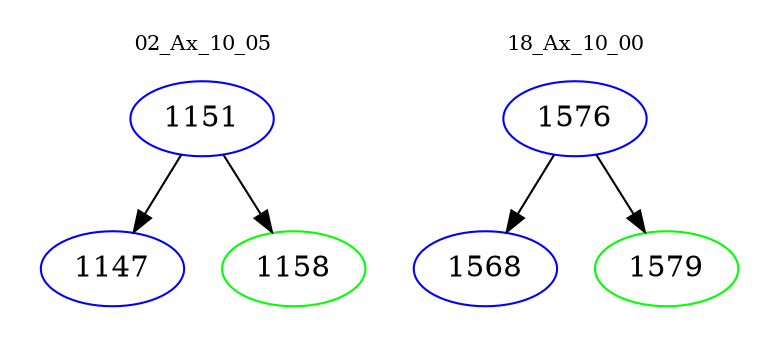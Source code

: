 digraph{
subgraph cluster_0 {
color = white
label = "02_Ax_10_05";
fontsize=10;
T0_1151 [label="1151", color="blue"]
T0_1151 -> T0_1147 [color="black"]
T0_1147 [label="1147", color="blue"]
T0_1151 -> T0_1158 [color="black"]
T0_1158 [label="1158", color="green"]
}
subgraph cluster_1 {
color = white
label = "18_Ax_10_00";
fontsize=10;
T1_1576 [label="1576", color="blue"]
T1_1576 -> T1_1568 [color="black"]
T1_1568 [label="1568", color="blue"]
T1_1576 -> T1_1579 [color="black"]
T1_1579 [label="1579", color="green"]
}
}
